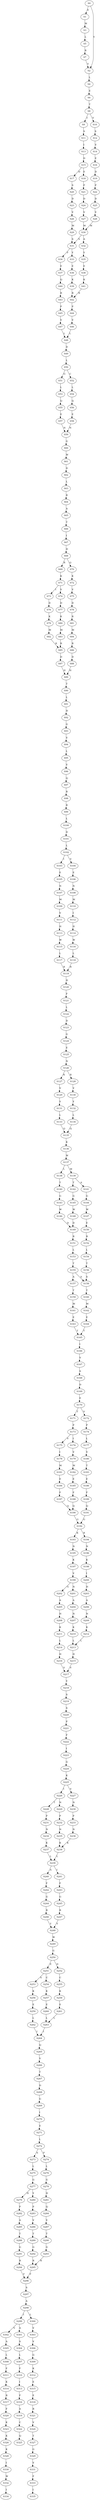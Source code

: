 strict digraph  {
	S0 -> S1 [ label = E ];
	S0 -> S2 [ label = Y ];
	S1 -> S3 [ label = M ];
	S2 -> S4 [ label = L ];
	S3 -> S5 [ label = L ];
	S4 -> S6 [ label = E ];
	S5 -> S7 [ label = R ];
	S6 -> S8 [ label = T ];
	S7 -> S2 [ label = Y ];
	S8 -> S9 [ label = I ];
	S8 -> S10 [ label = V ];
	S9 -> S11 [ label = S ];
	S10 -> S12 [ label = S ];
	S11 -> S13 [ label = I ];
	S12 -> S14 [ label = V ];
	S13 -> S15 [ label = D ];
	S14 -> S16 [ label = E ];
	S15 -> S17 [ label = D ];
	S15 -> S18 [ label = E ];
	S16 -> S19 [ label = D ];
	S17 -> S20 [ label = S ];
	S18 -> S21 [ label = P ];
	S19 -> S22 [ label = P ];
	S20 -> S23 [ label = D ];
	S21 -> S24 [ label = D ];
	S22 -> S25 [ label = D ];
	S23 -> S26 [ label = V ];
	S24 -> S27 [ label = V ];
	S25 -> S28 [ label = V ];
	S26 -> S29 [ label = M ];
	S27 -> S30 [ label = M ];
	S28 -> S30 [ label = M ];
	S29 -> S31 [ label = S ];
	S30 -> S31 [ label = S ];
	S30 -> S32 [ label = A ];
	S31 -> S33 [ label = Y ];
	S31 -> S34 [ label = F ];
	S32 -> S35 [ label = Y ];
	S33 -> S36 [ label = E ];
	S34 -> S37 [ label = E ];
	S35 -> S38 [ label = E ];
	S36 -> S39 [ label = K ];
	S37 -> S40 [ label = Q ];
	S38 -> S41 [ label = K ];
	S39 -> S42 [ label = R ];
	S40 -> S43 [ label = R ];
	S41 -> S42 [ label = R ];
	S42 -> S44 [ label = P ];
	S43 -> S45 [ label = P ];
	S44 -> S46 [ label = V ];
	S45 -> S47 [ label = V ];
	S46 -> S48 [ label = L ];
	S47 -> S48 [ label = L ];
	S48 -> S49 [ label = D ];
	S49 -> S50 [ label = L ];
	S50 -> S51 [ label = G ];
	S50 -> S52 [ label = C ];
	S51 -> S53 [ label = L ];
	S52 -> S54 [ label = L ];
	S53 -> S55 [ label = Q ];
	S54 -> S56 [ label = Q ];
	S55 -> S57 [ label = E ];
	S56 -> S58 [ label = E ];
	S57 -> S59 [ label = N ];
	S58 -> S59 [ label = N ];
	S59 -> S60 [ label = G ];
	S60 -> S61 [ label = W ];
	S61 -> S62 [ label = D ];
	S62 -> S63 [ label = L ];
	S63 -> S64 [ label = R ];
	S64 -> S65 [ label = A ];
	S65 -> S66 [ label = T ];
	S66 -> S67 [ label = I ];
	S67 -> S68 [ label = H ];
	S68 -> S69 [ label = R ];
	S68 -> S70 [ label = Q ];
	S69 -> S71 [ label = K ];
	S70 -> S72 [ label = K ];
	S71 -> S73 [ label = I ];
	S71 -> S74 [ label = V ];
	S72 -> S75 [ label = V ];
	S73 -> S76 [ label = D ];
	S74 -> S77 [ label = D ];
	S75 -> S78 [ label = D ];
	S76 -> S79 [ label = K ];
	S77 -> S80 [ label = K ];
	S78 -> S81 [ label = R ];
	S79 -> S82 [ label = M ];
	S80 -> S83 [ label = M ];
	S81 -> S84 [ label = M ];
	S82 -> S85 [ label = R ];
	S83 -> S85 [ label = R ];
	S84 -> S86 [ label = R ];
	S85 -> S87 [ label = D ];
	S86 -> S88 [ label = D ];
	S87 -> S89 [ label = H ];
	S88 -> S89 [ label = H ];
	S89 -> S90 [ label = T ];
	S90 -> S91 [ label = L ];
	S91 -> S92 [ label = H ];
	S92 -> S93 [ label = G ];
	S93 -> S94 [ label = V ];
	S94 -> S95 [ label = L ];
	S95 -> S96 [ label = V ];
	S96 -> S97 [ label = Q ];
	S97 -> S98 [ label = R ];
	S98 -> S99 [ label = R ];
	S99 -> S100 [ label = L ];
	S100 -> S101 [ label = D ];
	S101 -> S102 [ label = L ];
	S102 -> S103 [ label = I ];
	S102 -> S104 [ label = V ];
	S103 -> S105 [ label = E ];
	S104 -> S106 [ label = E ];
	S105 -> S107 [ label = N ];
	S106 -> S108 [ label = N ];
	S107 -> S109 [ label = M ];
	S108 -> S110 [ label = M ];
	S109 -> S111 [ label = V ];
	S110 -> S112 [ label = I ];
	S111 -> S113 [ label = H ];
	S112 -> S114 [ label = H ];
	S113 -> S115 [ label = W ];
	S114 -> S116 [ label = W ];
	S115 -> S117 [ label = L ];
	S116 -> S118 [ label = L ];
	S117 -> S119 [ label = R ];
	S118 -> S119 [ label = R ];
	S119 -> S120 [ label = H ];
	S120 -> S121 [ label = F ];
	S121 -> S122 [ label = L ];
	S122 -> S123 [ label = D ];
	S123 -> S124 [ label = G ];
	S124 -> S125 [ label = E ];
	S125 -> S126 [ label = N ];
	S126 -> S127 [ label = K ];
	S126 -> S128 [ label = R ];
	S127 -> S129 [ label = V ];
	S128 -> S130 [ label = V ];
	S129 -> S131 [ label = Y ];
	S130 -> S132 [ label = Y ];
	S131 -> S133 [ label = L ];
	S132 -> S134 [ label = L ];
	S133 -> S135 [ label = Q ];
	S134 -> S135 [ label = Q ];
	S135 -> S136 [ label = K ];
	S136 -> S137 [ label = W ];
	S137 -> S138 [ label = L ];
	S137 -> S139 [ label = M ];
	S138 -> S140 [ label = T ];
	S139 -> S141 [ label = A ];
	S139 -> S142 [ label = T ];
	S140 -> S143 [ label = G ];
	S141 -> S144 [ label = G ];
	S142 -> S145 [ label = G ];
	S143 -> S146 [ label = W ];
	S144 -> S147 [ label = W ];
	S145 -> S148 [ label = W ];
	S146 -> S149 [ label = D ];
	S147 -> S150 [ label = E ];
	S148 -> S149 [ label = D ];
	S149 -> S151 [ label = R ];
	S150 -> S152 [ label = R ];
	S151 -> S153 [ label = L ];
	S152 -> S154 [ label = L ];
	S153 -> S155 [ label = T ];
	S154 -> S156 [ label = T ];
	S155 -> S157 [ label = A ];
	S155 -> S158 [ label = S ];
	S156 -> S158 [ label = S ];
	S157 -> S159 [ label = T ];
	S158 -> S160 [ label = T ];
	S159 -> S161 [ label = M ];
	S160 -> S162 [ label = M ];
	S161 -> S163 [ label = E ];
	S162 -> S164 [ label = E ];
	S163 -> S165 [ label = T ];
	S164 -> S165 [ label = T ];
	S165 -> S166 [ label = I ];
	S166 -> S167 [ label = V ];
	S167 -> S168 [ label = S ];
	S168 -> S169 [ label = D ];
	S169 -> S170 [ label = E ];
	S170 -> S171 [ label = T ];
	S170 -> S172 [ label = V ];
	S171 -> S173 [ label = P ];
	S172 -> S174 [ label = P ];
	S173 -> S175 [ label = V ];
	S173 -> S176 [ label = I ];
	S174 -> S177 [ label = L ];
	S175 -> S178 [ label = I ];
	S176 -> S179 [ label = V ];
	S177 -> S180 [ label = V ];
	S178 -> S181 [ label = M ];
	S179 -> S182 [ label = M ];
	S180 -> S183 [ label = T ];
	S181 -> S184 [ label = E ];
	S182 -> S185 [ label = E ];
	S183 -> S186 [ label = E ];
	S184 -> S187 [ label = F ];
	S185 -> S188 [ label = F ];
	S186 -> S189 [ label = F ];
	S187 -> S190 [ label = Q ];
	S188 -> S190 [ label = Q ];
	S189 -> S191 [ label = Q ];
	S190 -> S192 [ label = G ];
	S191 -> S192 [ label = G ];
	S192 -> S193 [ label = K ];
	S192 -> S194 [ label = R ];
	S193 -> S195 [ label = N ];
	S194 -> S196 [ label = N ];
	S195 -> S197 [ label = K ];
	S196 -> S198 [ label = K ];
	S197 -> S199 [ label = V ];
	S198 -> S200 [ label = I ];
	S199 -> S201 [ label = N ];
	S199 -> S202 [ label = G ];
	S200 -> S203 [ label = H ];
	S201 -> S204 [ label = A ];
	S202 -> S205 [ label = A ];
	S203 -> S206 [ label = A ];
	S204 -> S207 [ label = N ];
	S205 -> S208 [ label = H ];
	S206 -> S209 [ label = N ];
	S207 -> S210 [ label = K ];
	S208 -> S211 [ label = K ];
	S209 -> S212 [ label = K ];
	S210 -> S213 [ label = L ];
	S211 -> S214 [ label = L ];
	S212 -> S213 [ label = L ];
	S213 -> S215 [ label = H ];
	S214 -> S216 [ label = H ];
	S215 -> S217 [ label = V ];
	S216 -> S217 [ label = V ];
	S217 -> S218 [ label = Y ];
	S218 -> S219 [ label = S ];
	S219 -> S220 [ label = S ];
	S220 -> S221 [ label = P ];
	S221 -> S222 [ label = F ];
	S222 -> S223 [ label = I ];
	S223 -> S224 [ label = G ];
	S224 -> S225 [ label = K ];
	S225 -> S226 [ label = I ];
	S225 -> S227 [ label = V ];
	S226 -> S228 [ label = T ];
	S226 -> S229 [ label = N ];
	S227 -> S230 [ label = N ];
	S228 -> S231 [ label = P ];
	S229 -> S232 [ label = P ];
	S230 -> S233 [ label = P ];
	S231 -> S234 [ label = N ];
	S232 -> S235 [ label = N ];
	S233 -> S236 [ label = N ];
	S234 -> S237 [ label = K ];
	S235 -> S238 [ label = K ];
	S236 -> S238 [ label = K ];
	S237 -> S239 [ label = L ];
	S238 -> S239 [ label = L ];
	S239 -> S240 [ label = A ];
	S239 -> S241 [ label = I ];
	S240 -> S242 [ label = F ];
	S241 -> S243 [ label = F ];
	S242 -> S244 [ label = G ];
	S243 -> S245 [ label = G ];
	S244 -> S246 [ label = R ];
	S245 -> S247 [ label = R ];
	S246 -> S248 [ label = Y ];
	S247 -> S248 [ label = Y ];
	S248 -> S249 [ label = W ];
	S249 -> S250 [ label = G ];
	S250 -> S251 [ label = E ];
	S250 -> S252 [ label = D ];
	S251 -> S253 [ label = S ];
	S251 -> S254 [ label = C ];
	S252 -> S255 [ label = C ];
	S253 -> S256 [ label = K ];
	S254 -> S257 [ label = K ];
	S255 -> S258 [ label = K ];
	S256 -> S259 [ label = E ];
	S257 -> S260 [ label = E ];
	S258 -> S261 [ label = E ];
	S259 -> S262 [ label = L ];
	S260 -> S263 [ label = L ];
	S261 -> S263 [ label = L ];
	S262 -> S264 [ label = I ];
	S263 -> S264 [ label = I ];
	S264 -> S265 [ label = Q ];
	S265 -> S266 [ label = V ];
	S266 -> S267 [ label = T ];
	S267 -> S268 [ label = D ];
	S268 -> S269 [ label = G ];
	S269 -> S270 [ label = I ];
	S270 -> S271 [ label = E ];
	S271 -> S272 [ label = L ];
	S272 -> S273 [ label = S ];
	S272 -> S274 [ label = P ];
	S273 -> S275 [ label = L ];
	S274 -> S276 [ label = L ];
	S275 -> S277 [ label = G ];
	S276 -> S278 [ label = G ];
	S277 -> S279 [ label = H ];
	S277 -> S280 [ label = Y ];
	S278 -> S281 [ label = H ];
	S279 -> S282 [ label = P ];
	S280 -> S283 [ label = P ];
	S281 -> S284 [ label = Q ];
	S282 -> S285 [ label = A ];
	S283 -> S286 [ label = V ];
	S284 -> S287 [ label = V ];
	S285 -> S288 [ label = T ];
	S286 -> S289 [ label = T ];
	S287 -> S290 [ label = T ];
	S288 -> S291 [ label = G ];
	S289 -> S292 [ label = G ];
	S290 -> S293 [ label = G ];
	S291 -> S294 [ label = R ];
	S292 -> S295 [ label = R ];
	S293 -> S295 [ label = R ];
	S294 -> S296 [ label = F ];
	S295 -> S296 [ label = F ];
	S296 -> S297 [ label = S ];
	S297 -> S298 [ label = A ];
	S298 -> S299 [ label = I ];
	S298 -> S300 [ label = L ];
	S299 -> S301 [ label = A ];
	S299 -> S302 [ label = V ];
	S300 -> S303 [ label = V ];
	S301 -> S304 [ label = S ];
	S302 -> S305 [ label = A ];
	S303 -> S306 [ label = V ];
	S304 -> S307 [ label = L ];
	S305 -> S308 [ label = L ];
	S306 -> S309 [ label = G ];
	S307 -> S310 [ label = F ];
	S308 -> S311 [ label = F ];
	S309 -> S312 [ label = K ];
	S310 -> S313 [ label = I ];
	S311 -> S314 [ label = K ];
	S312 -> S315 [ label = E ];
	S313 -> S316 [ label = F ];
	S314 -> S317 [ label = R ];
	S315 -> S318 [ label = E ];
	S316 -> S319 [ label = A ];
	S317 -> S320 [ label = F ];
	S318 -> S321 [ label = R ];
	S319 -> S322 [ label = C ];
	S320 -> S323 [ label = K ];
	S321 -> S324 [ label = V ];
	S322 -> S325 [ label = Q ];
	S323 -> S326 [ label = K ];
	S324 -> S327 [ label = T ];
	S326 -> S328 [ label = K ];
	S327 -> S329 [ label = G ];
	S328 -> S330 [ label = I ];
	S329 -> S331 [ label = V ];
	S330 -> S332 [ label = W ];
	S331 -> S333 [ label = F ];
	S332 -> S334 [ label = I ];
	S333 -> S335 [ label = I ];
}
